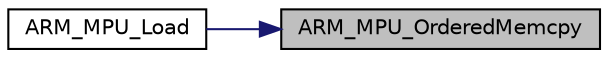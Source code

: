 digraph "ARM_MPU_OrderedMemcpy"
{
 // LATEX_PDF_SIZE
  edge [fontname="Helvetica",fontsize="10",labelfontname="Helvetica",labelfontsize="10"];
  node [fontname="Helvetica",fontsize="10",shape=record];
  rankdir="RL";
  Node1 [label="ARM_MPU_OrderedMemcpy",height=0.2,width=0.4,color="black", fillcolor="grey75", style="filled", fontcolor="black",tooltip="Memcopy with strictly ordered memory access, e.g."];
  Node1 -> Node2 [dir="back",color="midnightblue",fontsize="10",style="solid",fontname="Helvetica"];
  Node2 [label="ARM_MPU_Load",height=0.2,width=0.4,color="black", fillcolor="white", style="filled",URL="$mpu__armv7_8h.html#a39ae99f1599699474fd39328cd082c92",tooltip="Load the given number of MPU regions from a table."];
}
